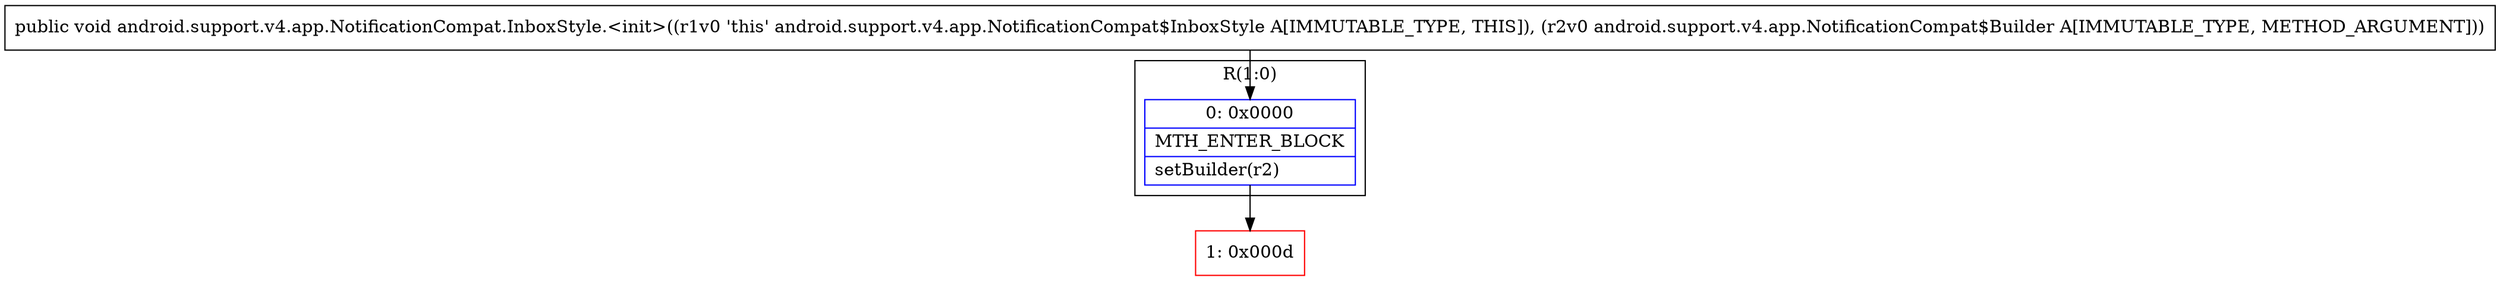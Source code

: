 digraph "CFG forandroid.support.v4.app.NotificationCompat.InboxStyle.\<init\>(Landroid\/support\/v4\/app\/NotificationCompat$Builder;)V" {
subgraph cluster_Region_977389065 {
label = "R(1:0)";
node [shape=record,color=blue];
Node_0 [shape=record,label="{0\:\ 0x0000|MTH_ENTER_BLOCK\l|setBuilder(r2)\l}"];
}
Node_1 [shape=record,color=red,label="{1\:\ 0x000d}"];
MethodNode[shape=record,label="{public void android.support.v4.app.NotificationCompat.InboxStyle.\<init\>((r1v0 'this' android.support.v4.app.NotificationCompat$InboxStyle A[IMMUTABLE_TYPE, THIS]), (r2v0 android.support.v4.app.NotificationCompat$Builder A[IMMUTABLE_TYPE, METHOD_ARGUMENT])) }"];
MethodNode -> Node_0;
Node_0 -> Node_1;
}

